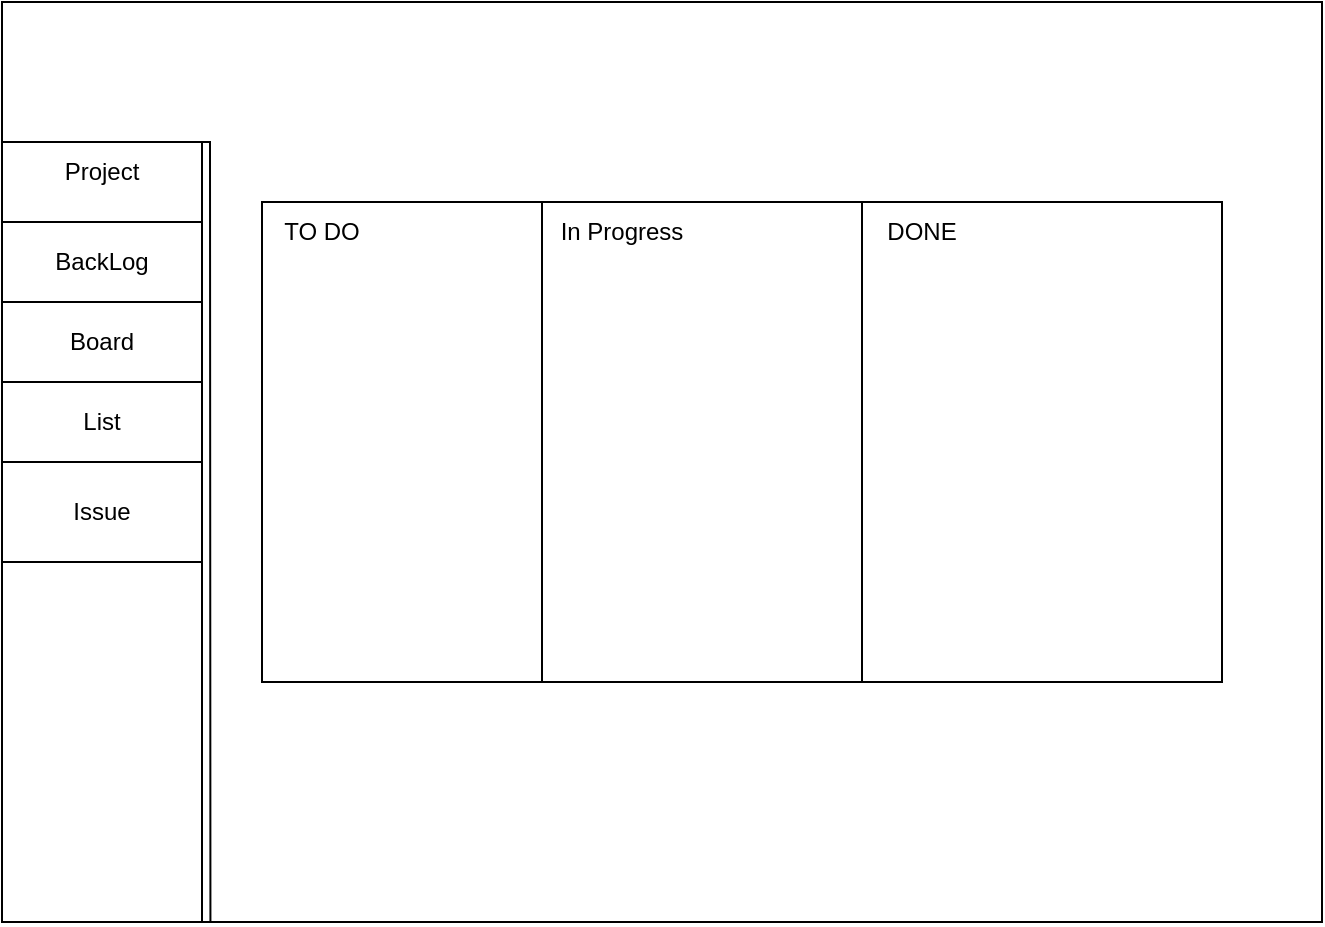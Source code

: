<mxfile version="24.7.6" pages="2">
  <diagram name="Board Page" id="ZxoGEz_aQGKo7ODnOicD">
    <mxGraphModel grid="1" page="1" gridSize="10" guides="1" tooltips="1" connect="1" arrows="1" fold="1" pageScale="1" pageWidth="850" pageHeight="1100" math="0" shadow="0">
      <root>
        <mxCell id="0" />
        <mxCell id="1" parent="0" />
        <mxCell id="kByPwSvVH3lrWJEz-u89-1" value="" style="rounded=0;whiteSpace=wrap;html=1;" vertex="1" parent="1">
          <mxGeometry x="40" y="-40" width="660" height="460" as="geometry" />
        </mxCell>
        <mxCell id="kByPwSvVH3lrWJEz-u89-2" value="" style="rounded=0;whiteSpace=wrap;html=1;" vertex="1" parent="1">
          <mxGeometry x="40" y="30" width="100" height="390" as="geometry" />
        </mxCell>
        <mxCell id="kByPwSvVH3lrWJEz-u89-3" value="Board" style="rounded=0;whiteSpace=wrap;html=1;" vertex="1" parent="1">
          <mxGeometry x="40" y="110" width="100" height="40" as="geometry" />
        </mxCell>
        <mxCell id="kByPwSvVH3lrWJEz-u89-4" value="BackLog" style="rounded=0;whiteSpace=wrap;html=1;" vertex="1" parent="1">
          <mxGeometry x="40" y="70" width="100" height="40" as="geometry" />
        </mxCell>
        <mxCell id="kByPwSvVH3lrWJEz-u89-5" value="" style="rounded=0;whiteSpace=wrap;html=1;" vertex="1" parent="1">
          <mxGeometry x="170" y="60" width="140" height="240" as="geometry" />
        </mxCell>
        <mxCell id="kByPwSvVH3lrWJEz-u89-6" value="" style="rounded=0;whiteSpace=wrap;html=1;" vertex="1" parent="1">
          <mxGeometry x="310" y="60" width="160" height="240" as="geometry" />
        </mxCell>
        <mxCell id="kByPwSvVH3lrWJEz-u89-7" value="" style="rounded=0;whiteSpace=wrap;html=1;" vertex="1" parent="1">
          <mxGeometry x="470" y="60" width="180" height="240" as="geometry" />
        </mxCell>
        <mxCell id="kByPwSvVH3lrWJEz-u89-8" value="TO DO" style="text;html=1;align=center;verticalAlign=middle;whiteSpace=wrap;rounded=0;" vertex="1" parent="1">
          <mxGeometry x="170" y="60" width="60" height="30" as="geometry" />
        </mxCell>
        <mxCell id="kByPwSvVH3lrWJEz-u89-9" value="In Progress" style="text;html=1;align=center;verticalAlign=middle;whiteSpace=wrap;rounded=0;" vertex="1" parent="1">
          <mxGeometry x="310" y="60" width="80" height="30" as="geometry" />
        </mxCell>
        <mxCell id="kByPwSvVH3lrWJEz-u89-10" value="DONE" style="text;html=1;align=center;verticalAlign=middle;whiteSpace=wrap;rounded=0;" vertex="1" parent="1">
          <mxGeometry x="470" y="60" width="60" height="30" as="geometry" />
        </mxCell>
        <mxCell id="kByPwSvVH3lrWJEz-u89-11" value="List" style="rounded=0;whiteSpace=wrap;html=1;" vertex="1" parent="1">
          <mxGeometry x="40" y="150" width="100" height="40" as="geometry" />
        </mxCell>
        <mxCell id="kByPwSvVH3lrWJEz-u89-14" value="" style="endArrow=none;html=1;rounded=0;exitX=0.167;exitY=1;exitDx=0;exitDy=0;exitPerimeter=0;entryX=1;entryY=0;entryDx=0;entryDy=0;" edge="1" parent="1" target="kByPwSvVH3lrWJEz-u89-2">
          <mxGeometry width="50" height="50" relative="1" as="geometry">
            <mxPoint x="144.22" y="420" as="sourcePoint" />
            <mxPoint x="144" y="-40" as="targetPoint" />
            <Array as="points">
              <mxPoint x="144" y="30" />
            </Array>
          </mxGeometry>
        </mxCell>
        <mxCell id="kByPwSvVH3lrWJEz-u89-15" value="Project" style="text;html=1;align=center;verticalAlign=middle;whiteSpace=wrap;rounded=0;" vertex="1" parent="1">
          <mxGeometry x="60" y="30" width="60" height="30" as="geometry" />
        </mxCell>
        <mxCell id="S-1XVCM0H31ZVJbLeHve-2" value="Issue" style="rounded=0;whiteSpace=wrap;html=1;" vertex="1" parent="1">
          <mxGeometry x="40" y="190" width="100" height="50" as="geometry" />
        </mxCell>
      </root>
    </mxGraphModel>
  </diagram>
  <diagram id="YVKYchG2ZImRJJp1lb0Y" name="Backlog">
    <mxGraphModel grid="1" page="1" gridSize="10" guides="1" tooltips="1" connect="1" arrows="1" fold="1" pageScale="1" pageWidth="850" pageHeight="1100" math="0" shadow="0">
      <root>
        <mxCell id="0" />
        <mxCell id="1" parent="0" />
        <mxCell id="yGkN_CfSpmjNVEhND4vn-1" value="" style="rounded=0;whiteSpace=wrap;html=1;" vertex="1" parent="1">
          <mxGeometry x="40" y="-40" width="660" height="460" as="geometry" />
        </mxCell>
        <mxCell id="yGkN_CfSpmjNVEhND4vn-2" value="" style="rounded=0;whiteSpace=wrap;html=1;" vertex="1" parent="1">
          <mxGeometry x="40" y="30" width="100" height="390" as="geometry" />
        </mxCell>
        <mxCell id="yGkN_CfSpmjNVEhND4vn-3" value="Board" style="rounded=0;whiteSpace=wrap;html=1;" vertex="1" parent="1">
          <mxGeometry x="40" y="110" width="100" height="40" as="geometry" />
        </mxCell>
        <mxCell id="yGkN_CfSpmjNVEhND4vn-4" value="BackLog" style="rounded=0;whiteSpace=wrap;html=1;" vertex="1" parent="1">
          <mxGeometry x="40" y="70" width="100" height="40" as="geometry" />
        </mxCell>
        <mxCell id="yGkN_CfSpmjNVEhND4vn-11" value="List" style="rounded=0;whiteSpace=wrap;html=1;" vertex="1" parent="1">
          <mxGeometry x="40" y="150" width="100" height="40" as="geometry" />
        </mxCell>
        <mxCell id="yGkN_CfSpmjNVEhND4vn-13" value="Project" style="text;html=1;align=center;verticalAlign=middle;whiteSpace=wrap;rounded=0;" vertex="1" parent="1">
          <mxGeometry x="60" y="30" width="60" height="30" as="geometry" />
        </mxCell>
        <mxCell id="yGkN_CfSpmjNVEhND4vn-14" value="Issue" style="rounded=0;whiteSpace=wrap;html=1;" vertex="1" parent="1">
          <mxGeometry x="40" y="190" width="100" height="50" as="geometry" />
        </mxCell>
        <mxCell id="yGkN_CfSpmjNVEhND4vn-15" value="" style="rounded=0;whiteSpace=wrap;html=1;" vertex="1" parent="1">
          <mxGeometry x="140" y="110" width="10" height="310" as="geometry" />
        </mxCell>
        <mxCell id="yGkN_CfSpmjNVEhND4vn-16" value="" style="rounded=0;whiteSpace=wrap;html=1;" vertex="1" parent="1">
          <mxGeometry x="140" y="30" width="10" height="40" as="geometry" />
        </mxCell>
        <mxCell id="yGkN_CfSpmjNVEhND4vn-17" value="" style="sketch=0;aspect=fixed;pointerEvents=1;shadow=0;dashed=0;html=1;strokeColor=none;labelPosition=center;verticalLabelPosition=bottom;verticalAlign=top;align=center;fillColor=#00188D;shape=mxgraph.mscae.enterprise.filter" vertex="1" parent="1">
          <mxGeometry x="160" y="31.5" width="30" height="27" as="geometry" />
        </mxCell>
        <mxCell id="yGkN_CfSpmjNVEhND4vn-18" value="" style="rounded=0;whiteSpace=wrap;html=1;" vertex="1" parent="1">
          <mxGeometry x="160" y="70" width="530" height="340" as="geometry" />
        </mxCell>
        <mxCell id="yGkN_CfSpmjNVEhND4vn-20" value="" style="line;strokeWidth=2;html=1;" vertex="1" parent="1">
          <mxGeometry x="160" y="100" width="530" height="10" as="geometry" />
        </mxCell>
        <mxCell id="yGkN_CfSpmjNVEhND4vn-21" value="" style="line;strokeWidth=2;html=1;" vertex="1" parent="1">
          <mxGeometry x="160" y="130" width="530" height="10" as="geometry" />
        </mxCell>
        <mxCell id="yGkN_CfSpmjNVEhND4vn-22" value="" style="line;strokeWidth=2;html=1;" vertex="1" parent="1">
          <mxGeometry x="160" y="160" width="530" height="10" as="geometry" />
        </mxCell>
        <mxCell id="yGkN_CfSpmjNVEhND4vn-23" value="" style="line;strokeWidth=2;html=1;" vertex="1" parent="1">
          <mxGeometry x="160" y="190" width="530" height="10" as="geometry" />
        </mxCell>
        <mxCell id="yGkN_CfSpmjNVEhND4vn-24" value="" style="line;strokeWidth=2;html=1;" vertex="1" parent="1">
          <mxGeometry x="160" y="220" width="530" height="10" as="geometry" />
        </mxCell>
        <mxCell id="yGkN_CfSpmjNVEhND4vn-25" value="" style="line;strokeWidth=2;html=1;" vertex="1" parent="1">
          <mxGeometry x="160" y="250" width="530" height="10" as="geometry" />
        </mxCell>
        <mxCell id="yGkN_CfSpmjNVEhND4vn-26" value="" style="line;strokeWidth=2;html=1;" vertex="1" parent="1">
          <mxGeometry x="160" y="280" width="530" height="10" as="geometry" />
        </mxCell>
        <mxCell id="yGkN_CfSpmjNVEhND4vn-27" value="" style="line;strokeWidth=2;html=1;" vertex="1" parent="1">
          <mxGeometry x="160" y="310" width="530" height="10" as="geometry" />
        </mxCell>
        <mxCell id="yGkN_CfSpmjNVEhND4vn-28" value="" style="line;strokeWidth=2;html=1;" vertex="1" parent="1">
          <mxGeometry x="160" y="340" width="530" height="10" as="geometry" />
        </mxCell>
        <mxCell id="yGkN_CfSpmjNVEhND4vn-29" value="" style="line;strokeWidth=2;html=1;" vertex="1" parent="1">
          <mxGeometry x="160" y="370" width="530" height="10" as="geometry" />
        </mxCell>
        <mxCell id="yGkN_CfSpmjNVEhND4vn-30" value="" style="line;strokeWidth=2;direction=south;html=1;" vertex="1" parent="1">
          <mxGeometry x="290" y="70" width="10" height="340" as="geometry" />
        </mxCell>
        <mxCell id="yGkN_CfSpmjNVEhND4vn-31" value="" style="line;strokeWidth=2;direction=south;html=1;" vertex="1" parent="1">
          <mxGeometry x="435" y="70" width="10" height="340" as="geometry" />
        </mxCell>
        <mxCell id="yGkN_CfSpmjNVEhND4vn-32" value="Task" style="text;html=1;align=center;verticalAlign=middle;whiteSpace=wrap;rounded=0;" vertex="1" parent="1">
          <mxGeometry x="170" y="70" width="110" height="30" as="geometry" />
        </mxCell>
        <mxCell id="yGkN_CfSpmjNVEhND4vn-33" value="Todo/Progress/Done" style="text;html=1;align=center;verticalAlign=middle;whiteSpace=wrap;rounded=0;" vertex="1" parent="1">
          <mxGeometry x="305" y="70" width="130" height="30" as="geometry" />
        </mxCell>
        <mxCell id="yGkN_CfSpmjNVEhND4vn-34" value="Assignee" style="text;html=1;align=center;verticalAlign=middle;whiteSpace=wrap;rounded=0;" vertex="1" parent="1">
          <mxGeometry x="445" y="70" width="95" height="30" as="geometry" />
        </mxCell>
        <mxCell id="yGkN_CfSpmjNVEhND4vn-35" value="" style="line;strokeWidth=2;direction=south;html=1;" vertex="1" parent="1">
          <mxGeometry x="540" y="70" width="10" height="340" as="geometry" />
        </mxCell>
        <mxCell id="yGkN_CfSpmjNVEhND4vn-36" value="Date" style="text;html=1;align=center;verticalAlign=middle;whiteSpace=wrap;rounded=0;" vertex="1" parent="1">
          <mxGeometry x="570" y="70" width="95" height="30" as="geometry" />
        </mxCell>
        <mxCell id="yGkN_CfSpmjNVEhND4vn-40" value="" style="endArrow=classic;html=1;rounded=0;" edge="1" parent="1" target="yGkN_CfSpmjNVEhND4vn-41">
          <mxGeometry width="50" height="50" relative="1" as="geometry">
            <mxPoint x="200" y="20" as="sourcePoint" />
            <mxPoint x="300" y="-70" as="targetPoint" />
          </mxGeometry>
        </mxCell>
        <mxCell id="yGkN_CfSpmjNVEhND4vn-47" value="" style="group" connectable="0" vertex="1" parent="1">
          <mxGeometry x="230" y="-25" width="120" height="140" as="geometry" />
        </mxCell>
        <mxCell id="yGkN_CfSpmjNVEhND4vn-41" value="" style="rounded=0;whiteSpace=wrap;html=1;" vertex="1" parent="yGkN_CfSpmjNVEhND4vn-47">
          <mxGeometry y="-5" width="120" height="90" as="geometry" />
        </mxCell>
        <mxCell id="yGkN_CfSpmjNVEhND4vn-42" value="" style="line;strokeWidth=2;html=1;" vertex="1" parent="yGkN_CfSpmjNVEhND4vn-47">
          <mxGeometry y="20" width="120" height="10" as="geometry" />
        </mxCell>
        <mxCell id="yGkN_CfSpmjNVEhND4vn-43" value="" style="line;strokeWidth=2;html=1;" vertex="1" parent="yGkN_CfSpmjNVEhND4vn-47">
          <mxGeometry y="50" width="120" height="10" as="geometry" />
        </mxCell>
        <mxCell id="yGkN_CfSpmjNVEhND4vn-51" value="" style="group" connectable="0" vertex="1" parent="yGkN_CfSpmjNVEhND4vn-47">
          <mxGeometry width="110" height="85" as="geometry" />
        </mxCell>
        <mxCell id="yGkN_CfSpmjNVEhND4vn-48" value="Assignee" style="text;html=1;align=center;verticalAlign=middle;whiteSpace=wrap;rounded=0;" vertex="1" parent="yGkN_CfSpmjNVEhND4vn-51">
          <mxGeometry width="110" height="30" as="geometry" />
        </mxCell>
        <mxCell id="yGkN_CfSpmjNVEhND4vn-49" value="Date" style="text;html=1;align=center;verticalAlign=middle;whiteSpace=wrap;rounded=0;" vertex="1" parent="yGkN_CfSpmjNVEhND4vn-51">
          <mxGeometry y="25" width="110" height="30" as="geometry" />
        </mxCell>
        <mxCell id="yGkN_CfSpmjNVEhND4vn-50" value="Completion" style="text;html=1;align=center;verticalAlign=middle;whiteSpace=wrap;rounded=0;" vertex="1" parent="yGkN_CfSpmjNVEhND4vn-51">
          <mxGeometry y="55" width="110" height="30" as="geometry" />
        </mxCell>
      </root>
    </mxGraphModel>
  </diagram>
</mxfile>
